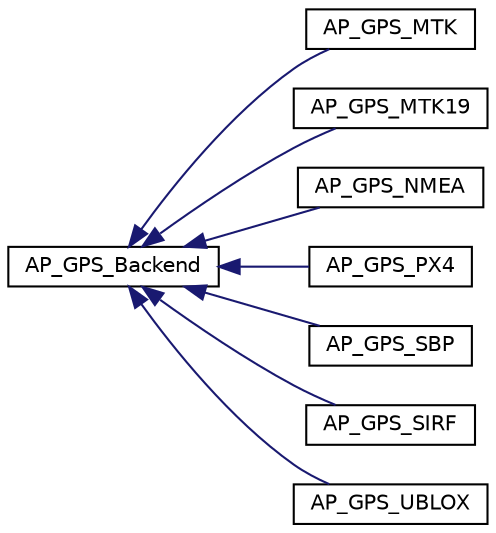 digraph "Graphical Class Hierarchy"
{
 // INTERACTIVE_SVG=YES
  edge [fontname="Helvetica",fontsize="10",labelfontname="Helvetica",labelfontsize="10"];
  node [fontname="Helvetica",fontsize="10",shape=record];
  rankdir="LR";
  Node1 [label="AP_GPS_Backend",height=0.2,width=0.4,color="black", fillcolor="white", style="filled",URL="$classAP__GPS__Backend.html"];
  Node1 -> Node2 [dir="back",color="midnightblue",fontsize="10",style="solid",fontname="Helvetica"];
  Node2 [label="AP_GPS_MTK",height=0.2,width=0.4,color="black", fillcolor="white", style="filled",URL="$classAP__GPS__MTK.html"];
  Node1 -> Node3 [dir="back",color="midnightblue",fontsize="10",style="solid",fontname="Helvetica"];
  Node3 [label="AP_GPS_MTK19",height=0.2,width=0.4,color="black", fillcolor="white", style="filled",URL="$classAP__GPS__MTK19.html"];
  Node1 -> Node4 [dir="back",color="midnightblue",fontsize="10",style="solid",fontname="Helvetica"];
  Node4 [label="AP_GPS_NMEA",height=0.2,width=0.4,color="black", fillcolor="white", style="filled",URL="$classAP__GPS__NMEA.html"];
  Node1 -> Node5 [dir="back",color="midnightblue",fontsize="10",style="solid",fontname="Helvetica"];
  Node5 [label="AP_GPS_PX4",height=0.2,width=0.4,color="black", fillcolor="white", style="filled",URL="$classAP__GPS__PX4.html"];
  Node1 -> Node6 [dir="back",color="midnightblue",fontsize="10",style="solid",fontname="Helvetica"];
  Node6 [label="AP_GPS_SBP",height=0.2,width=0.4,color="black", fillcolor="white", style="filled",URL="$classAP__GPS__SBP.html"];
  Node1 -> Node7 [dir="back",color="midnightblue",fontsize="10",style="solid",fontname="Helvetica"];
  Node7 [label="AP_GPS_SIRF",height=0.2,width=0.4,color="black", fillcolor="white", style="filled",URL="$classAP__GPS__SIRF.html"];
  Node1 -> Node8 [dir="back",color="midnightblue",fontsize="10",style="solid",fontname="Helvetica"];
  Node8 [label="AP_GPS_UBLOX",height=0.2,width=0.4,color="black", fillcolor="white", style="filled",URL="$classAP__GPS__UBLOX.html"];
}

